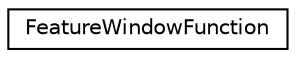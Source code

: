 digraph "Graphical Class Hierarchy"
{
  edge [fontname="Helvetica",fontsize="10",labelfontname="Helvetica",labelfontsize="10"];
  node [fontname="Helvetica",fontsize="10",shape=record];
  rankdir="LR";
  Node0 [label="FeatureWindowFunction",height=0.2,width=0.4,color="black", fillcolor="white", style="filled",URL="$structkaldi_1_1FeatureWindowFunction.html"];
}
